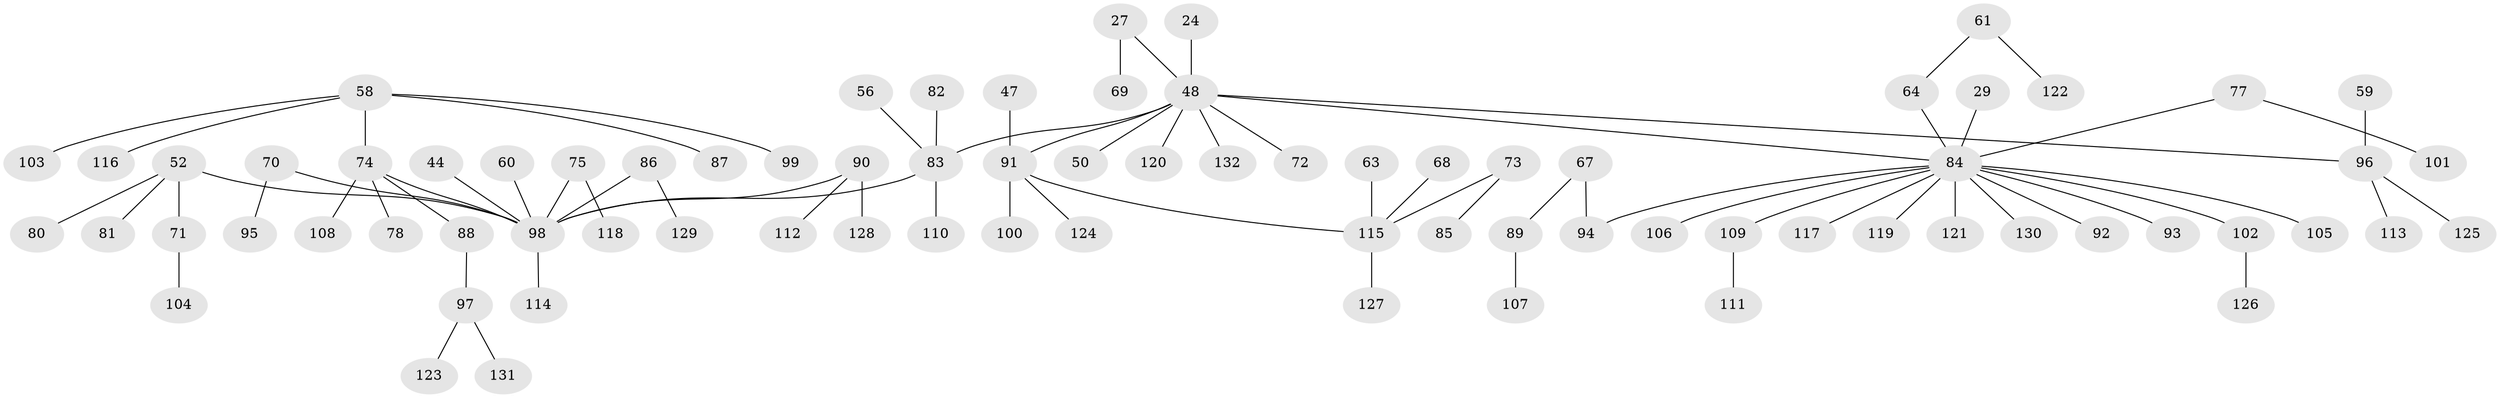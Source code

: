 // original degree distribution, {10: 0.007575757575757576, 8: 0.007575757575757576, 5: 0.045454545454545456, 4: 0.03787878787878788, 3: 0.15151515151515152, 1: 0.5227272727272727, 2: 0.2196969696969697, 7: 0.007575757575757576}
// Generated by graph-tools (version 1.1) at 2025/56/03/04/25 21:56:33]
// undirected, 79 vertices, 78 edges
graph export_dot {
graph [start="1"]
  node [color=gray90,style=filled];
  24;
  27;
  29;
  44;
  47;
  48 [super="+1+8"];
  50;
  52;
  56;
  58;
  59;
  60;
  61;
  63;
  64 [super="+31+35+36+38+41"];
  67 [super="+23+65"];
  68;
  69;
  70;
  71;
  72;
  73;
  74 [super="+55"];
  75;
  77;
  78;
  80;
  81;
  82;
  83 [super="+3"];
  84 [super="+14+53+79"];
  85;
  86;
  87;
  88;
  89;
  90 [super="+57+54"];
  91 [super="+9+62"];
  92;
  93;
  94 [super="+21"];
  95;
  96 [super="+45+66+43"];
  97;
  98 [super="+34+20+22"];
  99;
  100;
  101;
  102;
  103;
  104;
  105;
  106;
  107;
  108;
  109;
  110;
  111;
  112;
  113;
  114;
  115 [super="+13+51"];
  116;
  117;
  118;
  119;
  120;
  121;
  122;
  123;
  124;
  125;
  126;
  127;
  128;
  129;
  130;
  131;
  132;
  24 -- 48;
  27 -- 69;
  27 -- 48;
  29 -- 84;
  44 -- 98;
  47 -- 91;
  48 -- 50;
  48 -- 72;
  48 -- 132;
  48 -- 83;
  48 -- 120;
  48 -- 91;
  48 -- 96;
  48 -- 84;
  52 -- 71;
  52 -- 80;
  52 -- 81;
  52 -- 98;
  56 -- 83;
  58 -- 87;
  58 -- 99;
  58 -- 103;
  58 -- 116;
  58 -- 74;
  59 -- 96;
  60 -- 98;
  61 -- 122;
  61 -- 64;
  63 -- 115;
  64 -- 84;
  67 -- 89;
  67 -- 94;
  68 -- 115;
  70 -- 95;
  70 -- 98;
  71 -- 104;
  73 -- 85;
  73 -- 115;
  74 -- 78;
  74 -- 98;
  74 -- 88;
  74 -- 108;
  75 -- 118;
  75 -- 98;
  77 -- 101;
  77 -- 84;
  82 -- 83;
  83 -- 110;
  83 -- 98;
  84 -- 102;
  84 -- 92;
  84 -- 94;
  84 -- 93;
  84 -- 130;
  84 -- 105;
  84 -- 106;
  84 -- 109;
  84 -- 117;
  84 -- 119;
  84 -- 121;
  86 -- 129;
  86 -- 98;
  88 -- 97;
  89 -- 107;
  90 -- 112;
  90 -- 128;
  90 -- 98;
  91 -- 100;
  91 -- 124;
  91 -- 115;
  96 -- 113;
  96 -- 125;
  97 -- 123;
  97 -- 131;
  98 -- 114;
  102 -- 126;
  109 -- 111;
  115 -- 127;
}
